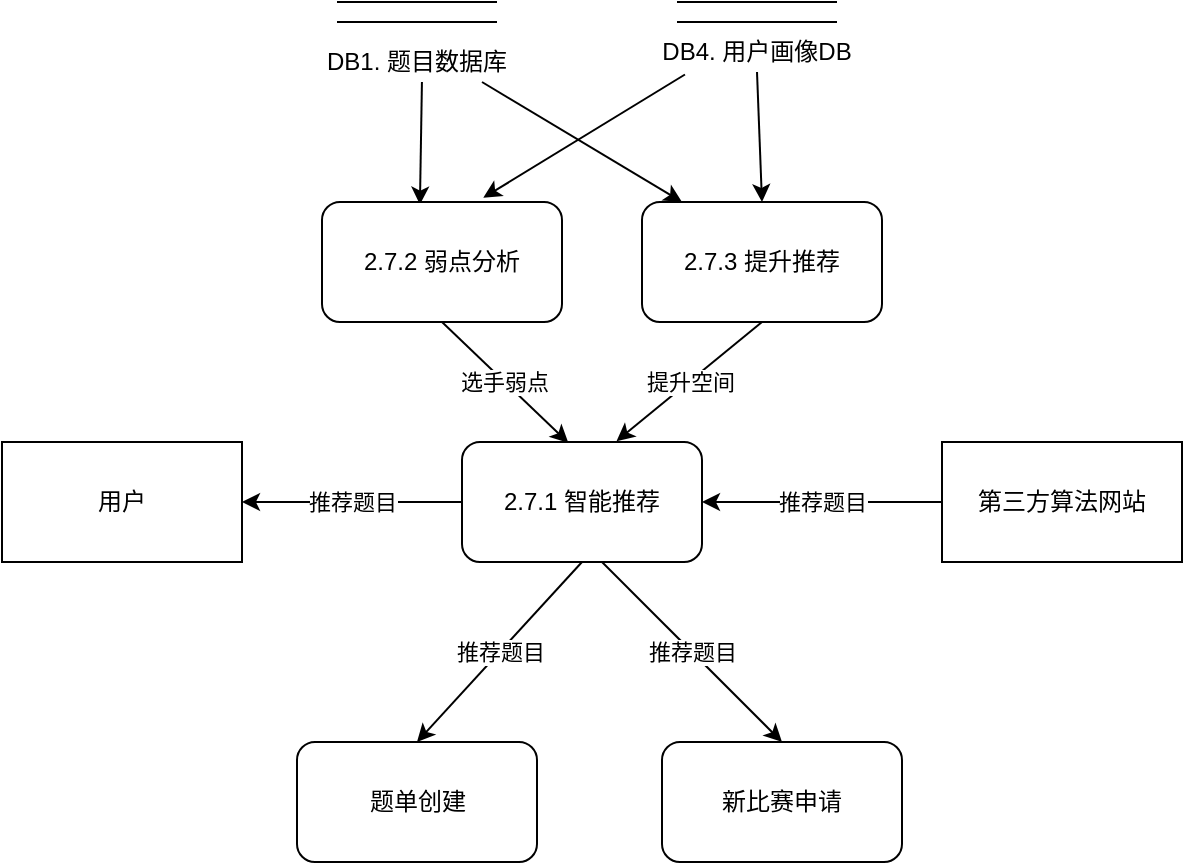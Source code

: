 <mxfile version="17.1.5" type="github">
  <diagram id="MLriW8BLmc0QxElRgxSS" name="第 1 页">
    <mxGraphModel dx="1102" dy="591" grid="1" gridSize="10" guides="1" tooltips="1" connect="1" arrows="1" fold="1" page="1" pageScale="1" pageWidth="827" pageHeight="1169" math="0" shadow="0">
      <root>
        <mxCell id="0" />
        <mxCell id="1" parent="0" />
        <mxCell id="9rHKrrYpXmioI8O5FU0--1" value="用户" style="rounded=0;whiteSpace=wrap;html=1;" parent="1" vertex="1">
          <mxGeometry x="110" y="270" width="120" height="60" as="geometry" />
        </mxCell>
        <mxCell id="9rHKrrYpXmioI8O5FU0--3" value="推荐题目" style="endArrow=classic;html=1;rounded=0;entryX=1;entryY=0.5;entryDx=0;entryDy=0;exitX=0;exitY=0.5;exitDx=0;exitDy=0;" parent="1" source="9rHKrrYpXmioI8O5FU0--5" target="9rHKrrYpXmioI8O5FU0--1" edge="1">
          <mxGeometry width="50" height="50" relative="1" as="geometry">
            <mxPoint x="340" y="300" as="sourcePoint" />
            <mxPoint x="440" y="280" as="targetPoint" />
          </mxGeometry>
        </mxCell>
        <mxCell id="9rHKrrYpXmioI8O5FU0--5" value="2.7.1 智能推荐" style="rounded=1;whiteSpace=wrap;html=1;" parent="1" vertex="1">
          <mxGeometry x="340" y="270" width="120" height="60" as="geometry" />
        </mxCell>
        <mxCell id="9rHKrrYpXmioI8O5FU0--6" value="" style="group" parent="1" vertex="1" connectable="0">
          <mxGeometry x="270" y="50" width="95" height="40" as="geometry" />
        </mxCell>
        <mxCell id="9rHKrrYpXmioI8O5FU0--7" value="" style="group" parent="9rHKrrYpXmioI8O5FU0--6" vertex="1" connectable="0">
          <mxGeometry x="7.5" width="80" height="10" as="geometry" />
        </mxCell>
        <mxCell id="9rHKrrYpXmioI8O5FU0--8" value="" style="endArrow=none;html=1;rounded=0;" parent="9rHKrrYpXmioI8O5FU0--7" edge="1">
          <mxGeometry width="50" height="50" relative="1" as="geometry">
            <mxPoint as="sourcePoint" />
            <mxPoint x="80" as="targetPoint" />
          </mxGeometry>
        </mxCell>
        <mxCell id="9rHKrrYpXmioI8O5FU0--9" value="" style="endArrow=none;html=1;rounded=0;" parent="9rHKrrYpXmioI8O5FU0--7" edge="1">
          <mxGeometry width="50" height="50" relative="1" as="geometry">
            <mxPoint y="10" as="sourcePoint" />
            <mxPoint x="80" y="10" as="targetPoint" />
          </mxGeometry>
        </mxCell>
        <mxCell id="9rHKrrYpXmioI8O5FU0--10" value="DB1. 题目数据库" style="text;html=1;strokeColor=none;fillColor=none;align=center;verticalAlign=middle;whiteSpace=wrap;rounded=0;" parent="9rHKrrYpXmioI8O5FU0--6" vertex="1">
          <mxGeometry y="20" width="95" height="20" as="geometry" />
        </mxCell>
        <mxCell id="9rHKrrYpXmioI8O5FU0--11" value="" style="group" parent="1" vertex="1" connectable="0">
          <mxGeometry x="440" y="50" width="100" height="40" as="geometry" />
        </mxCell>
        <mxCell id="9rHKrrYpXmioI8O5FU0--12" value="" style="group" parent="9rHKrrYpXmioI8O5FU0--11" vertex="1" connectable="0">
          <mxGeometry x="-5" width="105" height="35" as="geometry" />
        </mxCell>
        <mxCell id="9rHKrrYpXmioI8O5FU0--13" value="" style="group" parent="9rHKrrYpXmioI8O5FU0--12" vertex="1" connectable="0">
          <mxGeometry x="12.5" width="80" height="10" as="geometry" />
        </mxCell>
        <mxCell id="9rHKrrYpXmioI8O5FU0--14" value="" style="endArrow=none;html=1;rounded=0;" parent="9rHKrrYpXmioI8O5FU0--13" edge="1">
          <mxGeometry width="50" height="50" relative="1" as="geometry">
            <mxPoint as="sourcePoint" />
            <mxPoint x="80" as="targetPoint" />
          </mxGeometry>
        </mxCell>
        <mxCell id="9rHKrrYpXmioI8O5FU0--15" value="" style="endArrow=none;html=1;rounded=0;" parent="9rHKrrYpXmioI8O5FU0--13" edge="1">
          <mxGeometry width="50" height="50" relative="1" as="geometry">
            <mxPoint y="10" as="sourcePoint" />
            <mxPoint x="80" y="10" as="targetPoint" />
          </mxGeometry>
        </mxCell>
        <mxCell id="9rHKrrYpXmioI8O5FU0--16" value="DB4. 用户画像DB" style="text;html=1;strokeColor=none;fillColor=none;align=center;verticalAlign=middle;whiteSpace=wrap;rounded=0;" parent="9rHKrrYpXmioI8O5FU0--12" vertex="1">
          <mxGeometry y="15" width="105" height="20" as="geometry" />
        </mxCell>
        <mxCell id="9rHKrrYpXmioI8O5FU0--17" value="" style="endArrow=classic;html=1;rounded=0;entryX=0.672;entryY=-0.035;entryDx=0;entryDy=0;entryPerimeter=0;exitX=0.157;exitY=1.063;exitDx=0;exitDy=0;exitPerimeter=0;" parent="1" source="9rHKrrYpXmioI8O5FU0--16" target="Iugr_Y0RbDXIsw1zZoV8-6" edge="1">
          <mxGeometry width="50" height="50" relative="1" as="geometry">
            <mxPoint x="480" y="80" as="sourcePoint" />
            <mxPoint x="440" y="240" as="targetPoint" />
          </mxGeometry>
        </mxCell>
        <mxCell id="9rHKrrYpXmioI8O5FU0--19" value="" style="endArrow=classic;html=1;rounded=0;exitX=0.526;exitY=1;exitDx=0;exitDy=0;entryX=0.408;entryY=0.021;entryDx=0;entryDy=0;entryPerimeter=0;exitPerimeter=0;" parent="1" source="9rHKrrYpXmioI8O5FU0--10" target="Iugr_Y0RbDXIsw1zZoV8-6" edge="1">
          <mxGeometry width="50" height="50" relative="1" as="geometry">
            <mxPoint x="390" y="290" as="sourcePoint" />
            <mxPoint x="320" y="160" as="targetPoint" />
          </mxGeometry>
        </mxCell>
        <mxCell id="Iugr_Y0RbDXIsw1zZoV8-1" value="&lt;span&gt;第三方算法网站&lt;/span&gt;" style="rounded=0;whiteSpace=wrap;html=1;" parent="1" vertex="1">
          <mxGeometry x="580" y="270" width="120" height="60" as="geometry" />
        </mxCell>
        <mxCell id="Iugr_Y0RbDXIsw1zZoV8-2" value="推荐题目" style="endArrow=classic;html=1;rounded=0;entryX=1;entryY=0.5;entryDx=0;entryDy=0;" parent="1" source="Iugr_Y0RbDXIsw1zZoV8-1" target="9rHKrrYpXmioI8O5FU0--5" edge="1">
          <mxGeometry width="50" height="50" relative="1" as="geometry">
            <mxPoint x="390" y="330" as="sourcePoint" />
            <mxPoint x="440" y="280" as="targetPoint" />
          </mxGeometry>
        </mxCell>
        <mxCell id="Iugr_Y0RbDXIsw1zZoV8-3" value="推荐题目" style="endArrow=classic;html=1;rounded=0;exitX=0.5;exitY=1;exitDx=0;exitDy=0;entryX=0.5;entryY=0;entryDx=0;entryDy=0;" parent="1" source="9rHKrrYpXmioI8O5FU0--5" edge="1" target="lH1ZfUzUL2rF2iOXLkuW-1">
          <mxGeometry width="50" height="50" relative="1" as="geometry">
            <mxPoint x="390" y="330" as="sourcePoint" />
            <mxPoint x="400" y="420" as="targetPoint" />
          </mxGeometry>
        </mxCell>
        <mxCell id="Iugr_Y0RbDXIsw1zZoV8-6" value="2.7.2 弱点分析" style="rounded=1;whiteSpace=wrap;html=1;" parent="1" vertex="1">
          <mxGeometry x="270" y="150" width="120" height="60" as="geometry" />
        </mxCell>
        <mxCell id="Iugr_Y0RbDXIsw1zZoV8-7" value="2.7.3 提升推荐" style="rounded=1;whiteSpace=wrap;html=1;" parent="1" vertex="1">
          <mxGeometry x="430" y="150" width="120" height="60" as="geometry" />
        </mxCell>
        <mxCell id="Iugr_Y0RbDXIsw1zZoV8-9" value="" style="endArrow=classic;html=1;rounded=0;entryX=0.5;entryY=0;entryDx=0;entryDy=0;exitX=0.5;exitY=1;exitDx=0;exitDy=0;" parent="1" source="9rHKrrYpXmioI8O5FU0--16" target="Iugr_Y0RbDXIsw1zZoV8-7" edge="1">
          <mxGeometry width="50" height="50" relative="1" as="geometry">
            <mxPoint x="490" y="110" as="sourcePoint" />
            <mxPoint x="440" y="280" as="targetPoint" />
          </mxGeometry>
        </mxCell>
        <mxCell id="Iugr_Y0RbDXIsw1zZoV8-11" value="" style="endArrow=classic;html=1;rounded=0;" parent="1" edge="1">
          <mxGeometry width="50" height="50" relative="1" as="geometry">
            <mxPoint x="350" y="90" as="sourcePoint" />
            <mxPoint x="450" y="150" as="targetPoint" />
          </mxGeometry>
        </mxCell>
        <mxCell id="Iugr_Y0RbDXIsw1zZoV8-12" value="提升空间" style="endArrow=classic;html=1;rounded=0;entryX=0.644;entryY=-0.007;entryDx=0;entryDy=0;entryPerimeter=0;exitX=0.5;exitY=1;exitDx=0;exitDy=0;" parent="1" source="Iugr_Y0RbDXIsw1zZoV8-7" target="9rHKrrYpXmioI8O5FU0--5" edge="1">
          <mxGeometry width="50" height="50" relative="1" as="geometry">
            <mxPoint x="390" y="330" as="sourcePoint" />
            <mxPoint x="440" y="280" as="targetPoint" />
          </mxGeometry>
        </mxCell>
        <mxCell id="Iugr_Y0RbDXIsw1zZoV8-13" value="选手弱点" style="endArrow=classic;html=1;rounded=0;entryX=0.443;entryY=0.007;entryDx=0;entryDy=0;entryPerimeter=0;exitX=0.5;exitY=1;exitDx=0;exitDy=0;" parent="1" source="Iugr_Y0RbDXIsw1zZoV8-6" target="9rHKrrYpXmioI8O5FU0--5" edge="1">
          <mxGeometry width="50" height="50" relative="1" as="geometry">
            <mxPoint x="390" y="330" as="sourcePoint" />
            <mxPoint x="440" y="280" as="targetPoint" />
          </mxGeometry>
        </mxCell>
        <mxCell id="lH1ZfUzUL2rF2iOXLkuW-1" value="题单创建" style="rounded=1;whiteSpace=wrap;html=1;" vertex="1" parent="1">
          <mxGeometry x="257.5" y="420" width="120" height="60" as="geometry" />
        </mxCell>
        <mxCell id="lH1ZfUzUL2rF2iOXLkuW-2" value="新比赛申请" style="rounded=1;whiteSpace=wrap;html=1;" vertex="1" parent="1">
          <mxGeometry x="440" y="420" width="120" height="60" as="geometry" />
        </mxCell>
        <mxCell id="lH1ZfUzUL2rF2iOXLkuW-3" value="推荐题目" style="endArrow=classic;html=1;rounded=0;entryX=0.5;entryY=0;entryDx=0;entryDy=0;" edge="1" parent="1" target="lH1ZfUzUL2rF2iOXLkuW-2">
          <mxGeometry width="50" height="50" relative="1" as="geometry">
            <mxPoint x="410" y="330" as="sourcePoint" />
            <mxPoint x="327.5" y="430" as="targetPoint" />
          </mxGeometry>
        </mxCell>
      </root>
    </mxGraphModel>
  </diagram>
</mxfile>

